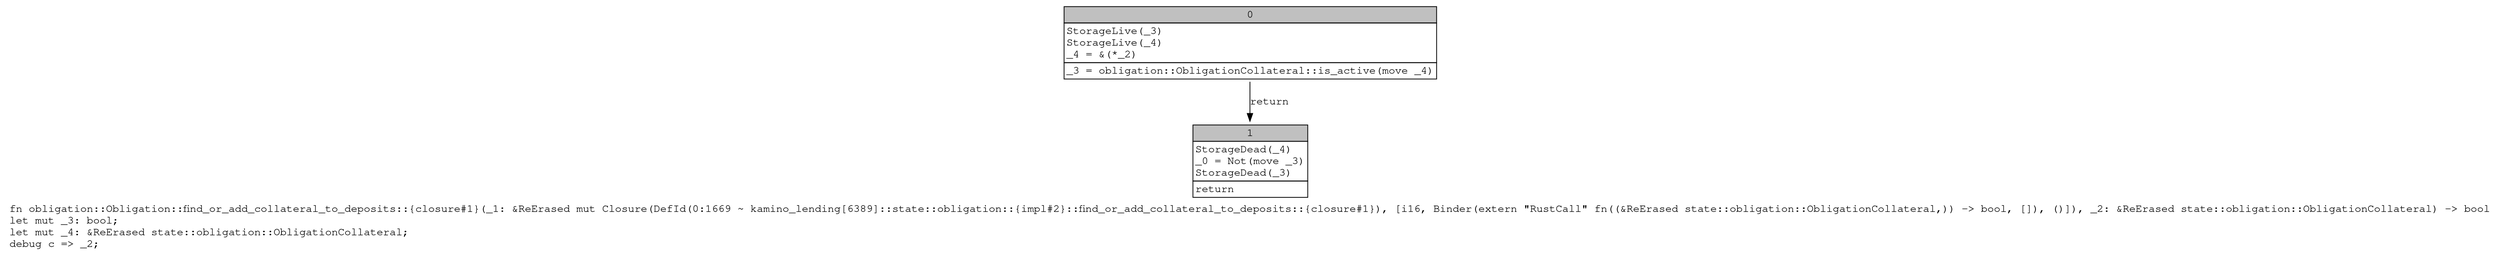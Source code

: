 digraph Mir_0_1669 {
    graph [fontname="Courier, monospace"];
    node [fontname="Courier, monospace"];
    edge [fontname="Courier, monospace"];
    label=<fn obligation::Obligation::find_or_add_collateral_to_deposits::{closure#1}(_1: &amp;ReErased mut Closure(DefId(0:1669 ~ kamino_lending[6389]::state::obligation::{impl#2}::find_or_add_collateral_to_deposits::{closure#1}), [i16, Binder(extern &quot;RustCall&quot; fn((&amp;ReErased state::obligation::ObligationCollateral,)) -&gt; bool, []), ()]), _2: &amp;ReErased state::obligation::ObligationCollateral) -&gt; bool<br align="left"/>let mut _3: bool;<br align="left"/>let mut _4: &amp;ReErased state::obligation::ObligationCollateral;<br align="left"/>debug c =&gt; _2;<br align="left"/>>;
    bb0__0_1669 [shape="none", label=<<table border="0" cellborder="1" cellspacing="0"><tr><td bgcolor="gray" align="center" colspan="1">0</td></tr><tr><td align="left" balign="left">StorageLive(_3)<br/>StorageLive(_4)<br/>_4 = &amp;(*_2)<br/></td></tr><tr><td align="left">_3 = obligation::ObligationCollateral::is_active(move _4)</td></tr></table>>];
    bb1__0_1669 [shape="none", label=<<table border="0" cellborder="1" cellspacing="0"><tr><td bgcolor="gray" align="center" colspan="1">1</td></tr><tr><td align="left" balign="left">StorageDead(_4)<br/>_0 = Not(move _3)<br/>StorageDead(_3)<br/></td></tr><tr><td align="left">return</td></tr></table>>];
    bb0__0_1669 -> bb1__0_1669 [label="return"];
}
